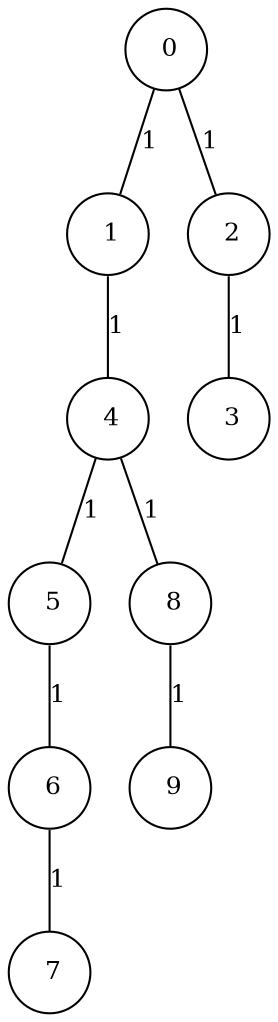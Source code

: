 graph G {
size="8.5,11;"
ratio = "expand;"
fixedsize="true;"
overlap="scale;"
node[shape=circle,width=.12,hight=.12,fontsize=12]
edge[fontsize=12]

0[label=" 0" color=black, pos="2.7194618,0.40118765!"];
1[label=" 1" color=black, pos="2.4340086,2.3857482!"];
2[label=" 2" color=black, pos="1.1547238,2.0145793!"];
3[label=" 3" color=black, pos="1.3821671,2.7374077!"];
4[label=" 4" color=black, pos="0.64965896,2.9195909!"];
5[label=" 5" color=black, pos="2.8097853,1.3119505!"];
6[label=" 6" color=black, pos="2.0060048,1.8439096!"];
7[label=" 7" color=black, pos="0.64269253,0.40070905!"];
8[label=" 8" color=black, pos="1.7188672,2.6778124!"];
9[label=" 9" color=black, pos="2.0328927,0.68572179!"];
0--1[label="1"]
0--2[label="1"]
1--4[label="1"]
2--3[label="1"]
4--5[label="1"]
4--8[label="1"]
5--6[label="1"]
6--7[label="1"]
8--9[label="1"]

}
